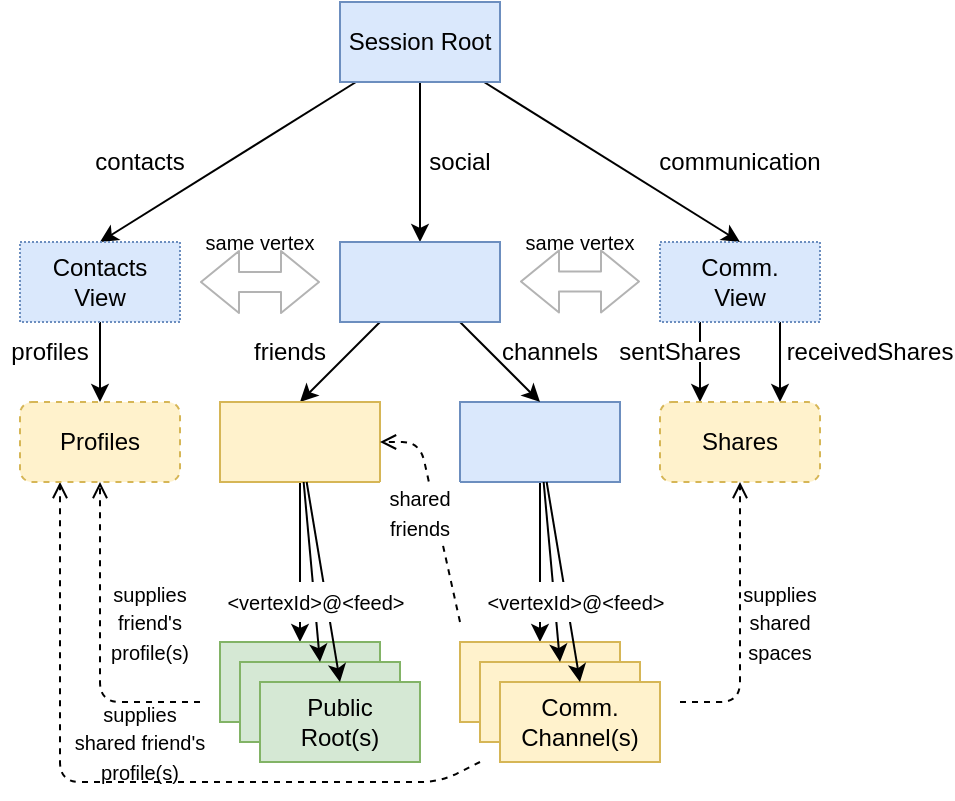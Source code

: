 <mxfile version="14.5.1" type="device"><diagram id="KtCeRJ60lG3RTVtomJEC" name="Seite-1"><mxGraphModel dx="622" dy="553" grid="1" gridSize="10" guides="1" tooltips="1" connect="1" arrows="1" fold="1" page="1" pageScale="1" pageWidth="827" pageHeight="1169" math="0" shadow="0"><root><mxCell id="0"/><mxCell id="1" parent="0"/><mxCell id="QyDWAIZoOcTgE5z2RbXB-52" value="" style="endArrow=open;html=1;dashed=1;strokeColor=#000000;fillColor=none;entryX=0.25;entryY=1;entryDx=0;entryDy=0;endFill=0;" parent="1" target="QyDWAIZoOcTgE5z2RbXB-36" edge="1"><mxGeometry width="50" height="50" relative="1" as="geometry"><mxPoint x="390" y="500" as="sourcePoint"/><mxPoint x="400" y="310" as="targetPoint"/><Array as="points"><mxPoint x="370" y="510"/><mxPoint x="180" y="510"/></Array></mxGeometry></mxCell><mxCell id="QyDWAIZoOcTgE5z2RbXB-3" style="edgeStyle=orthogonalEdgeStyle;rounded=0;orthogonalLoop=1;jettySize=auto;html=1;entryX=0.5;entryY=0;entryDx=0;entryDy=0;" parent="1" source="QyDWAIZoOcTgE5z2RbXB-1" target="QyDWAIZoOcTgE5z2RbXB-13" edge="1"><mxGeometry relative="1" as="geometry"/></mxCell><mxCell id="QyDWAIZoOcTgE5z2RbXB-18" style="edgeStyle=none;rounded=0;orthogonalLoop=1;jettySize=auto;html=1;entryX=0.5;entryY=0;entryDx=0;entryDy=0;" parent="1" source="QyDWAIZoOcTgE5z2RbXB-1" target="QyDWAIZoOcTgE5z2RbXB-12" edge="1"><mxGeometry relative="1" as="geometry"/></mxCell><mxCell id="QyDWAIZoOcTgE5z2RbXB-23" style="edgeStyle=none;rounded=0;orthogonalLoop=1;jettySize=auto;html=1;entryX=0.5;entryY=0;entryDx=0;entryDy=0;" parent="1" source="QyDWAIZoOcTgE5z2RbXB-1" target="QyDWAIZoOcTgE5z2RbXB-22" edge="1"><mxGeometry relative="1" as="geometry"/></mxCell><mxCell id="QyDWAIZoOcTgE5z2RbXB-1" value="Session Root" style="rounded=0;whiteSpace=wrap;html=1;fillColor=#dae8fc;strokeColor=#6c8ebf;" parent="1" vertex="1"><mxGeometry x="320" y="120" width="80" height="40" as="geometry"/></mxCell><mxCell id="QyDWAIZoOcTgE5z2RbXB-8" style="rounded=0;orthogonalLoop=1;jettySize=auto;html=1;entryX=0.5;entryY=0;entryDx=0;entryDy=0;" parent="1" source="QyDWAIZoOcTgE5z2RbXB-2" target="QyDWAIZoOcTgE5z2RbXB-5" edge="1"><mxGeometry relative="1" as="geometry"/></mxCell><mxCell id="QyDWAIZoOcTgE5z2RbXB-2" value="" style="rounded=0;whiteSpace=wrap;html=1;fillColor=#dae8fc;strokeColor=#6c8ebf;" parent="1" vertex="1"><mxGeometry x="380" y="320" width="80" height="40" as="geometry"/></mxCell><mxCell id="QyDWAIZoOcTgE5z2RbXB-4" value="social" style="text;html=1;strokeColor=none;fillColor=none;align=center;verticalAlign=middle;whiteSpace=wrap;rounded=0;" parent="1" vertex="1"><mxGeometry x="360" y="190" width="40" height="20" as="geometry"/></mxCell><mxCell id="QyDWAIZoOcTgE5z2RbXB-5" value="" style="rounded=0;whiteSpace=wrap;html=1;fillColor=#fff2cc;strokeColor=#d6b656;" parent="1" vertex="1"><mxGeometry x="380" y="440" width="80" height="40" as="geometry"/></mxCell><mxCell id="QyDWAIZoOcTgE5z2RbXB-6" value="" style="rounded=0;whiteSpace=wrap;html=1;fillColor=#fff2cc;strokeColor=#d6b656;" parent="1" vertex="1"><mxGeometry x="390" y="450" width="80" height="40" as="geometry"/></mxCell><mxCell id="QyDWAIZoOcTgE5z2RbXB-7" value="Comm. Channel(s)" style="rounded=0;whiteSpace=wrap;html=1;fillColor=#fff2cc;strokeColor=#d6b656;" parent="1" vertex="1"><mxGeometry x="400" y="460" width="80" height="40" as="geometry"/></mxCell><mxCell id="QyDWAIZoOcTgE5z2RbXB-10" style="edgeStyle=none;rounded=0;orthogonalLoop=1;jettySize=auto;html=1;entryX=0.5;entryY=0;entryDx=0;entryDy=0;" parent="1" source="QyDWAIZoOcTgE5z2RbXB-2" target="QyDWAIZoOcTgE5z2RbXB-7" edge="1"><mxGeometry relative="1" as="geometry"/></mxCell><mxCell id="QyDWAIZoOcTgE5z2RbXB-9" style="edgeStyle=none;rounded=0;orthogonalLoop=1;jettySize=auto;html=1;entryX=0.5;entryY=0;entryDx=0;entryDy=0;" parent="1" source="QyDWAIZoOcTgE5z2RbXB-2" target="QyDWAIZoOcTgE5z2RbXB-6" edge="1"><mxGeometry relative="1" as="geometry"/></mxCell><mxCell id="QyDWAIZoOcTgE5z2RbXB-11" value="&lt;span style=&quot;font-size: 10px&quot;&gt;&amp;lt;vertexId&amp;gt;@&amp;lt;feed&amp;gt;&lt;/span&gt;" style="text;html=1;strokeColor=none;align=center;verticalAlign=middle;whiteSpace=wrap;rounded=0;fillColor=#ffffff;" parent="1" vertex="1"><mxGeometry x="380" y="410" width="116" height="20" as="geometry"/></mxCell><mxCell id="QyDWAIZoOcTgE5z2RbXB-39" style="edgeStyle=none;rounded=0;orthogonalLoop=1;jettySize=auto;html=1;entryX=0.5;entryY=0;entryDx=0;entryDy=0;strokeColor=#000000;fillColor=none;" parent="1" source="QyDWAIZoOcTgE5z2RbXB-12" target="QyDWAIZoOcTgE5z2RbXB-36" edge="1"><mxGeometry relative="1" as="geometry"/></mxCell><mxCell id="QyDWAIZoOcTgE5z2RbXB-12" value="Contacts&lt;br&gt;View" style="rounded=0;whiteSpace=wrap;html=1;fillColor=#dae8fc;dashed=1;dashPattern=1 1;strokeColor=#6c8ebf;" parent="1" vertex="1"><mxGeometry x="160" y="240" width="80" height="40" as="geometry"/></mxCell><mxCell id="QyDWAIZoOcTgE5z2RbXB-14" style="edgeStyle=none;rounded=0;orthogonalLoop=1;jettySize=auto;html=1;entryX=0.5;entryY=0;entryDx=0;entryDy=0;" parent="1" source="QyDWAIZoOcTgE5z2RbXB-13" target="QyDWAIZoOcTgE5z2RbXB-2" edge="1"><mxGeometry relative="1" as="geometry"/></mxCell><mxCell id="QyDWAIZoOcTgE5z2RbXB-21" style="edgeStyle=none;rounded=0;orthogonalLoop=1;jettySize=auto;html=1;entryX=0.5;entryY=0;entryDx=0;entryDy=0;" parent="1" source="QyDWAIZoOcTgE5z2RbXB-13" target="QyDWAIZoOcTgE5z2RbXB-17" edge="1"><mxGeometry relative="1" as="geometry"/></mxCell><mxCell id="QyDWAIZoOcTgE5z2RbXB-13" value="" style="rounded=0;whiteSpace=wrap;html=1;fillColor=#dae8fc;strokeColor=#6c8ebf;" parent="1" vertex="1"><mxGeometry x="320" y="240" width="80" height="40" as="geometry"/></mxCell><mxCell id="QyDWAIZoOcTgE5z2RbXB-15" value="channels" style="text;html=1;strokeColor=none;fillColor=none;align=center;verticalAlign=middle;whiteSpace=wrap;rounded=0;" parent="1" vertex="1"><mxGeometry x="400" y="290" width="50" height="10" as="geometry"/></mxCell><mxCell id="QyDWAIZoOcTgE5z2RbXB-49" style="edgeStyle=none;rounded=0;orthogonalLoop=1;jettySize=auto;html=1;entryX=0.5;entryY=0;entryDx=0;entryDy=0;strokeColor=#000000;fillColor=none;" parent="1" source="QyDWAIZoOcTgE5z2RbXB-17" target="QyDWAIZoOcTgE5z2RbXB-45" edge="1"><mxGeometry relative="1" as="geometry"/></mxCell><mxCell id="QyDWAIZoOcTgE5z2RbXB-17" value="" style="rounded=0;whiteSpace=wrap;html=1;fillColor=#fff2cc;strokeColor=#d6b656;" parent="1" vertex="1"><mxGeometry x="260" y="320" width="80" height="40" as="geometry"/></mxCell><mxCell id="QyDWAIZoOcTgE5z2RbXB-38" style="edgeStyle=none;rounded=0;orthogonalLoop=1;jettySize=auto;html=1;entryX=0.25;entryY=0;entryDx=0;entryDy=0;strokeColor=#000000;fillColor=none;exitX=0.25;exitY=1;exitDx=0;exitDy=0;" parent="1" source="QyDWAIZoOcTgE5z2RbXB-22" target="QyDWAIZoOcTgE5z2RbXB-35" edge="1"><mxGeometry relative="1" as="geometry"/></mxCell><mxCell id="lNFWNKcJWlQ8vqzoBL5T-1" style="edgeStyle=none;rounded=0;orthogonalLoop=1;jettySize=auto;html=1;entryX=0.75;entryY=0;entryDx=0;entryDy=0;fontSize=10;exitX=0.75;exitY=1;exitDx=0;exitDy=0;" parent="1" source="QyDWAIZoOcTgE5z2RbXB-22" target="QyDWAIZoOcTgE5z2RbXB-35" edge="1"><mxGeometry relative="1" as="geometry"/></mxCell><mxCell id="QyDWAIZoOcTgE5z2RbXB-22" value="Comm.&lt;br&gt;View" style="rounded=0;whiteSpace=wrap;html=1;fillColor=#dae8fc;dashed=1;dashPattern=1 1;strokeColor=#6c8ebf;" parent="1" vertex="1"><mxGeometry x="480" y="240" width="80" height="40" as="geometry"/></mxCell><mxCell id="QyDWAIZoOcTgE5z2RbXB-24" value="" style="shape=flexArrow;endArrow=classic;startArrow=classic;html=1;strokeColor=#B3B3B3;" parent="1" edge="1"><mxGeometry width="50" height="50" relative="1" as="geometry"><mxPoint x="250" y="260" as="sourcePoint"/><mxPoint x="310" y="260" as="targetPoint"/></mxGeometry></mxCell><mxCell id="QyDWAIZoOcTgE5z2RbXB-25" value="" style="shape=flexArrow;endArrow=classic;startArrow=classic;html=1;strokeColor=#B3B3B3;" parent="1" edge="1"><mxGeometry width="50" height="50" relative="1" as="geometry"><mxPoint x="410" y="259.71" as="sourcePoint"/><mxPoint x="470" y="259.71" as="targetPoint"/></mxGeometry></mxCell><mxCell id="QyDWAIZoOcTgE5z2RbXB-27" value="contacts" style="text;html=1;strokeColor=none;fillColor=none;align=center;verticalAlign=middle;whiteSpace=wrap;rounded=0;dashed=1;dashPattern=1 1;" parent="1" vertex="1"><mxGeometry x="200" y="190" width="40" height="20" as="geometry"/></mxCell><mxCell id="QyDWAIZoOcTgE5z2RbXB-28" value="communication" style="text;html=1;strokeColor=none;fillColor=none;align=center;verticalAlign=middle;whiteSpace=wrap;rounded=0;dashed=1;dashPattern=1 1;" parent="1" vertex="1"><mxGeometry x="500" y="190" width="40" height="20" as="geometry"/></mxCell><mxCell id="QyDWAIZoOcTgE5z2RbXB-30" value="&lt;font style=&quot;font-size: 10px&quot;&gt;same vertex&lt;/font&gt;" style="text;html=1;strokeColor=none;fillColor=none;align=center;verticalAlign=middle;whiteSpace=wrap;rounded=0;dashed=1;dashPattern=1 1;" parent="1" vertex="1"><mxGeometry x="240" y="230" width="80" height="20" as="geometry"/></mxCell><mxCell id="QyDWAIZoOcTgE5z2RbXB-31" value="&lt;font style=&quot;font-size: 10px&quot;&gt;same vertex&lt;/font&gt;" style="text;html=1;strokeColor=none;fillColor=none;align=center;verticalAlign=middle;whiteSpace=wrap;rounded=0;dashed=1;dashPattern=1 1;" parent="1" vertex="1"><mxGeometry x="400" y="230" width="80" height="20" as="geometry"/></mxCell><mxCell id="QyDWAIZoOcTgE5z2RbXB-35" value="Shares" style="rounded=1;whiteSpace=wrap;html=1;fillColor=#fff2cc;dashed=1;strokeColor=#d6b656;" parent="1" vertex="1"><mxGeometry x="480" y="320" width="80" height="40" as="geometry"/></mxCell><mxCell id="QyDWAIZoOcTgE5z2RbXB-36" value="Profiles" style="rounded=1;whiteSpace=wrap;html=1;fillColor=#fff2cc;dashed=1;strokeColor=#d6b656;" parent="1" vertex="1"><mxGeometry x="160" y="320" width="80" height="40" as="geometry"/></mxCell><mxCell id="QyDWAIZoOcTgE5z2RbXB-41" value="friends" style="text;html=1;strokeColor=none;fillColor=none;align=center;verticalAlign=middle;whiteSpace=wrap;rounded=0;dashed=1;" parent="1" vertex="1"><mxGeometry x="270" y="290" width="50" height="10" as="geometry"/></mxCell><mxCell id="QyDWAIZoOcTgE5z2RbXB-43" value="" style="endArrow=open;html=1;dashed=1;strokeColor=#000000;fillColor=none;entryX=0.5;entryY=1;entryDx=0;entryDy=0;endFill=0;" parent="1" target="QyDWAIZoOcTgE5z2RbXB-36" edge="1"><mxGeometry width="50" height="50" relative="1" as="geometry"><mxPoint x="250" y="470" as="sourcePoint"/><mxPoint x="400" y="260" as="targetPoint"/><Array as="points"><mxPoint x="200" y="470"/></Array></mxGeometry></mxCell><mxCell id="QyDWAIZoOcTgE5z2RbXB-44" value="" style="endArrow=open;html=1;dashed=1;strokeColor=#000000;fillColor=none;entryX=0.5;entryY=1;entryDx=0;entryDy=0;endFill=0;" parent="1" target="QyDWAIZoOcTgE5z2RbXB-35" edge="1"><mxGeometry width="50" height="50" relative="1" as="geometry"><mxPoint x="490" y="470" as="sourcePoint"/><mxPoint x="400" y="260" as="targetPoint"/><Array as="points"><mxPoint x="520" y="470"/></Array></mxGeometry></mxCell><mxCell id="QyDWAIZoOcTgE5z2RbXB-45" value="" style="rounded=0;whiteSpace=wrap;html=1;fillColor=#d5e8d4;strokeColor=#82b366;" parent="1" vertex="1"><mxGeometry x="260" y="440" width="80" height="40" as="geometry"/></mxCell><mxCell id="QyDWAIZoOcTgE5z2RbXB-46" value="" style="rounded=0;whiteSpace=wrap;html=1;fillColor=#d5e8d4;strokeColor=#82b366;" parent="1" vertex="1"><mxGeometry x="270" y="450" width="80" height="40" as="geometry"/></mxCell><mxCell id="QyDWAIZoOcTgE5z2RbXB-47" value="Public&lt;br&gt;Root(s)" style="rounded=0;whiteSpace=wrap;html=1;fillColor=#d5e8d4;strokeColor=#82b366;" parent="1" vertex="1"><mxGeometry x="280" y="460" width="80" height="40" as="geometry"/></mxCell><mxCell id="QyDWAIZoOcTgE5z2RbXB-50" style="edgeStyle=none;rounded=0;orthogonalLoop=1;jettySize=auto;html=1;entryX=0.5;entryY=0;entryDx=0;entryDy=0;strokeColor=#000000;fillColor=none;" parent="1" source="QyDWAIZoOcTgE5z2RbXB-17" target="QyDWAIZoOcTgE5z2RbXB-46" edge="1"><mxGeometry relative="1" as="geometry"/></mxCell><mxCell id="QyDWAIZoOcTgE5z2RbXB-53" value="&lt;font style=&quot;font-size: 10px&quot;&gt;supplies&lt;br&gt;friend's profile(s)&lt;/font&gt;" style="text;html=1;strokeColor=none;fillColor=none;align=center;verticalAlign=middle;whiteSpace=wrap;rounded=0;dashed=1;" parent="1" vertex="1"><mxGeometry x="200" y="420" width="50" height="20" as="geometry"/></mxCell><mxCell id="QyDWAIZoOcTgE5z2RbXB-54" value="&lt;font style=&quot;font-size: 10px&quot;&gt;supplies&lt;br&gt;shared friend's profile(s)&lt;/font&gt;" style="text;html=1;strokeColor=none;fillColor=none;align=center;verticalAlign=middle;whiteSpace=wrap;rounded=0;dashed=1;" parent="1" vertex="1"><mxGeometry x="180" y="470" width="80" height="40" as="geometry"/></mxCell><mxCell id="QyDWAIZoOcTgE5z2RbXB-55" value="profiles" style="text;html=1;strokeColor=none;fillColor=none;align=center;verticalAlign=middle;whiteSpace=wrap;rounded=0;dashed=1;" parent="1" vertex="1"><mxGeometry x="150" y="290" width="50" height="10" as="geometry"/></mxCell><mxCell id="QyDWAIZoOcTgE5z2RbXB-56" value="sentShares" style="text;html=1;strokeColor=none;align=center;verticalAlign=middle;whiteSpace=wrap;rounded=0;dashed=1;fillColor=#ffffff;" parent="1" vertex="1"><mxGeometry x="460" y="290" width="60" height="10" as="geometry"/></mxCell><mxCell id="QyDWAIZoOcTgE5z2RbXB-57" value="" style="endArrow=open;html=1;dashed=1;strokeColor=#000000;fillColor=none;entryX=1;entryY=0.5;entryDx=0;entryDy=0;endFill=0;" parent="1" target="QyDWAIZoOcTgE5z2RbXB-17" edge="1"><mxGeometry width="50" height="50" relative="1" as="geometry"><mxPoint x="380" y="430" as="sourcePoint"/><mxPoint x="400" y="290" as="targetPoint"/><Array as="points"><mxPoint x="360" y="340"/></Array></mxGeometry></mxCell><mxCell id="QyDWAIZoOcTgE5z2RbXB-59" value="&lt;font style=&quot;font-size: 10px&quot;&gt;shared friends&lt;/font&gt;" style="text;html=1;strokeColor=none;align=center;verticalAlign=middle;whiteSpace=wrap;rounded=0;dashed=1;fillColor=#ffffff;" parent="1" vertex="1"><mxGeometry x="340" y="360" width="40" height="30" as="geometry"/></mxCell><mxCell id="QyDWAIZoOcTgE5z2RbXB-60" value="&lt;font style=&quot;font-size: 10px&quot;&gt;supplies&lt;br&gt;shared spaces&lt;/font&gt;" style="text;html=1;strokeColor=none;fillColor=none;align=center;verticalAlign=middle;whiteSpace=wrap;rounded=0;dashed=1;" parent="1" vertex="1"><mxGeometry x="520" y="415" width="40" height="30" as="geometry"/></mxCell><mxCell id="QyDWAIZoOcTgE5z2RbXB-58" style="edgeStyle=none;rounded=0;orthogonalLoop=1;jettySize=auto;html=1;entryX=0.5;entryY=0;entryDx=0;entryDy=0;strokeColor=#000000;fillColor=none;" parent="1" source="QyDWAIZoOcTgE5z2RbXB-17" target="QyDWAIZoOcTgE5z2RbXB-47" edge="1"><mxGeometry relative="1" as="geometry"><mxPoint x="304.116" y="360" as="sourcePoint"/><mxPoint x="325.04" y="461.68" as="targetPoint"/></mxGeometry></mxCell><mxCell id="QyDWAIZoOcTgE5z2RbXB-48" value="&lt;span style=&quot;font-size: 10px&quot;&gt;&amp;lt;vertexId&amp;gt;@&amp;lt;feed&amp;gt;&lt;/span&gt;" style="text;html=1;strokeColor=none;align=center;verticalAlign=middle;whiteSpace=wrap;rounded=0;fillColor=#ffffff;" parent="1" vertex="1"><mxGeometry x="250" y="410" width="116" height="20" as="geometry"/></mxCell><mxCell id="lNFWNKcJWlQ8vqzoBL5T-2" value="receivedShares" style="text;html=1;strokeColor=none;fillColor=none;align=center;verticalAlign=middle;whiteSpace=wrap;rounded=0;dashed=1;dashPattern=1 1;fontSize=12;" parent="1" vertex="1"><mxGeometry x="550" y="290" width="70" height="10" as="geometry"/></mxCell></root></mxGraphModel></diagram></mxfile>